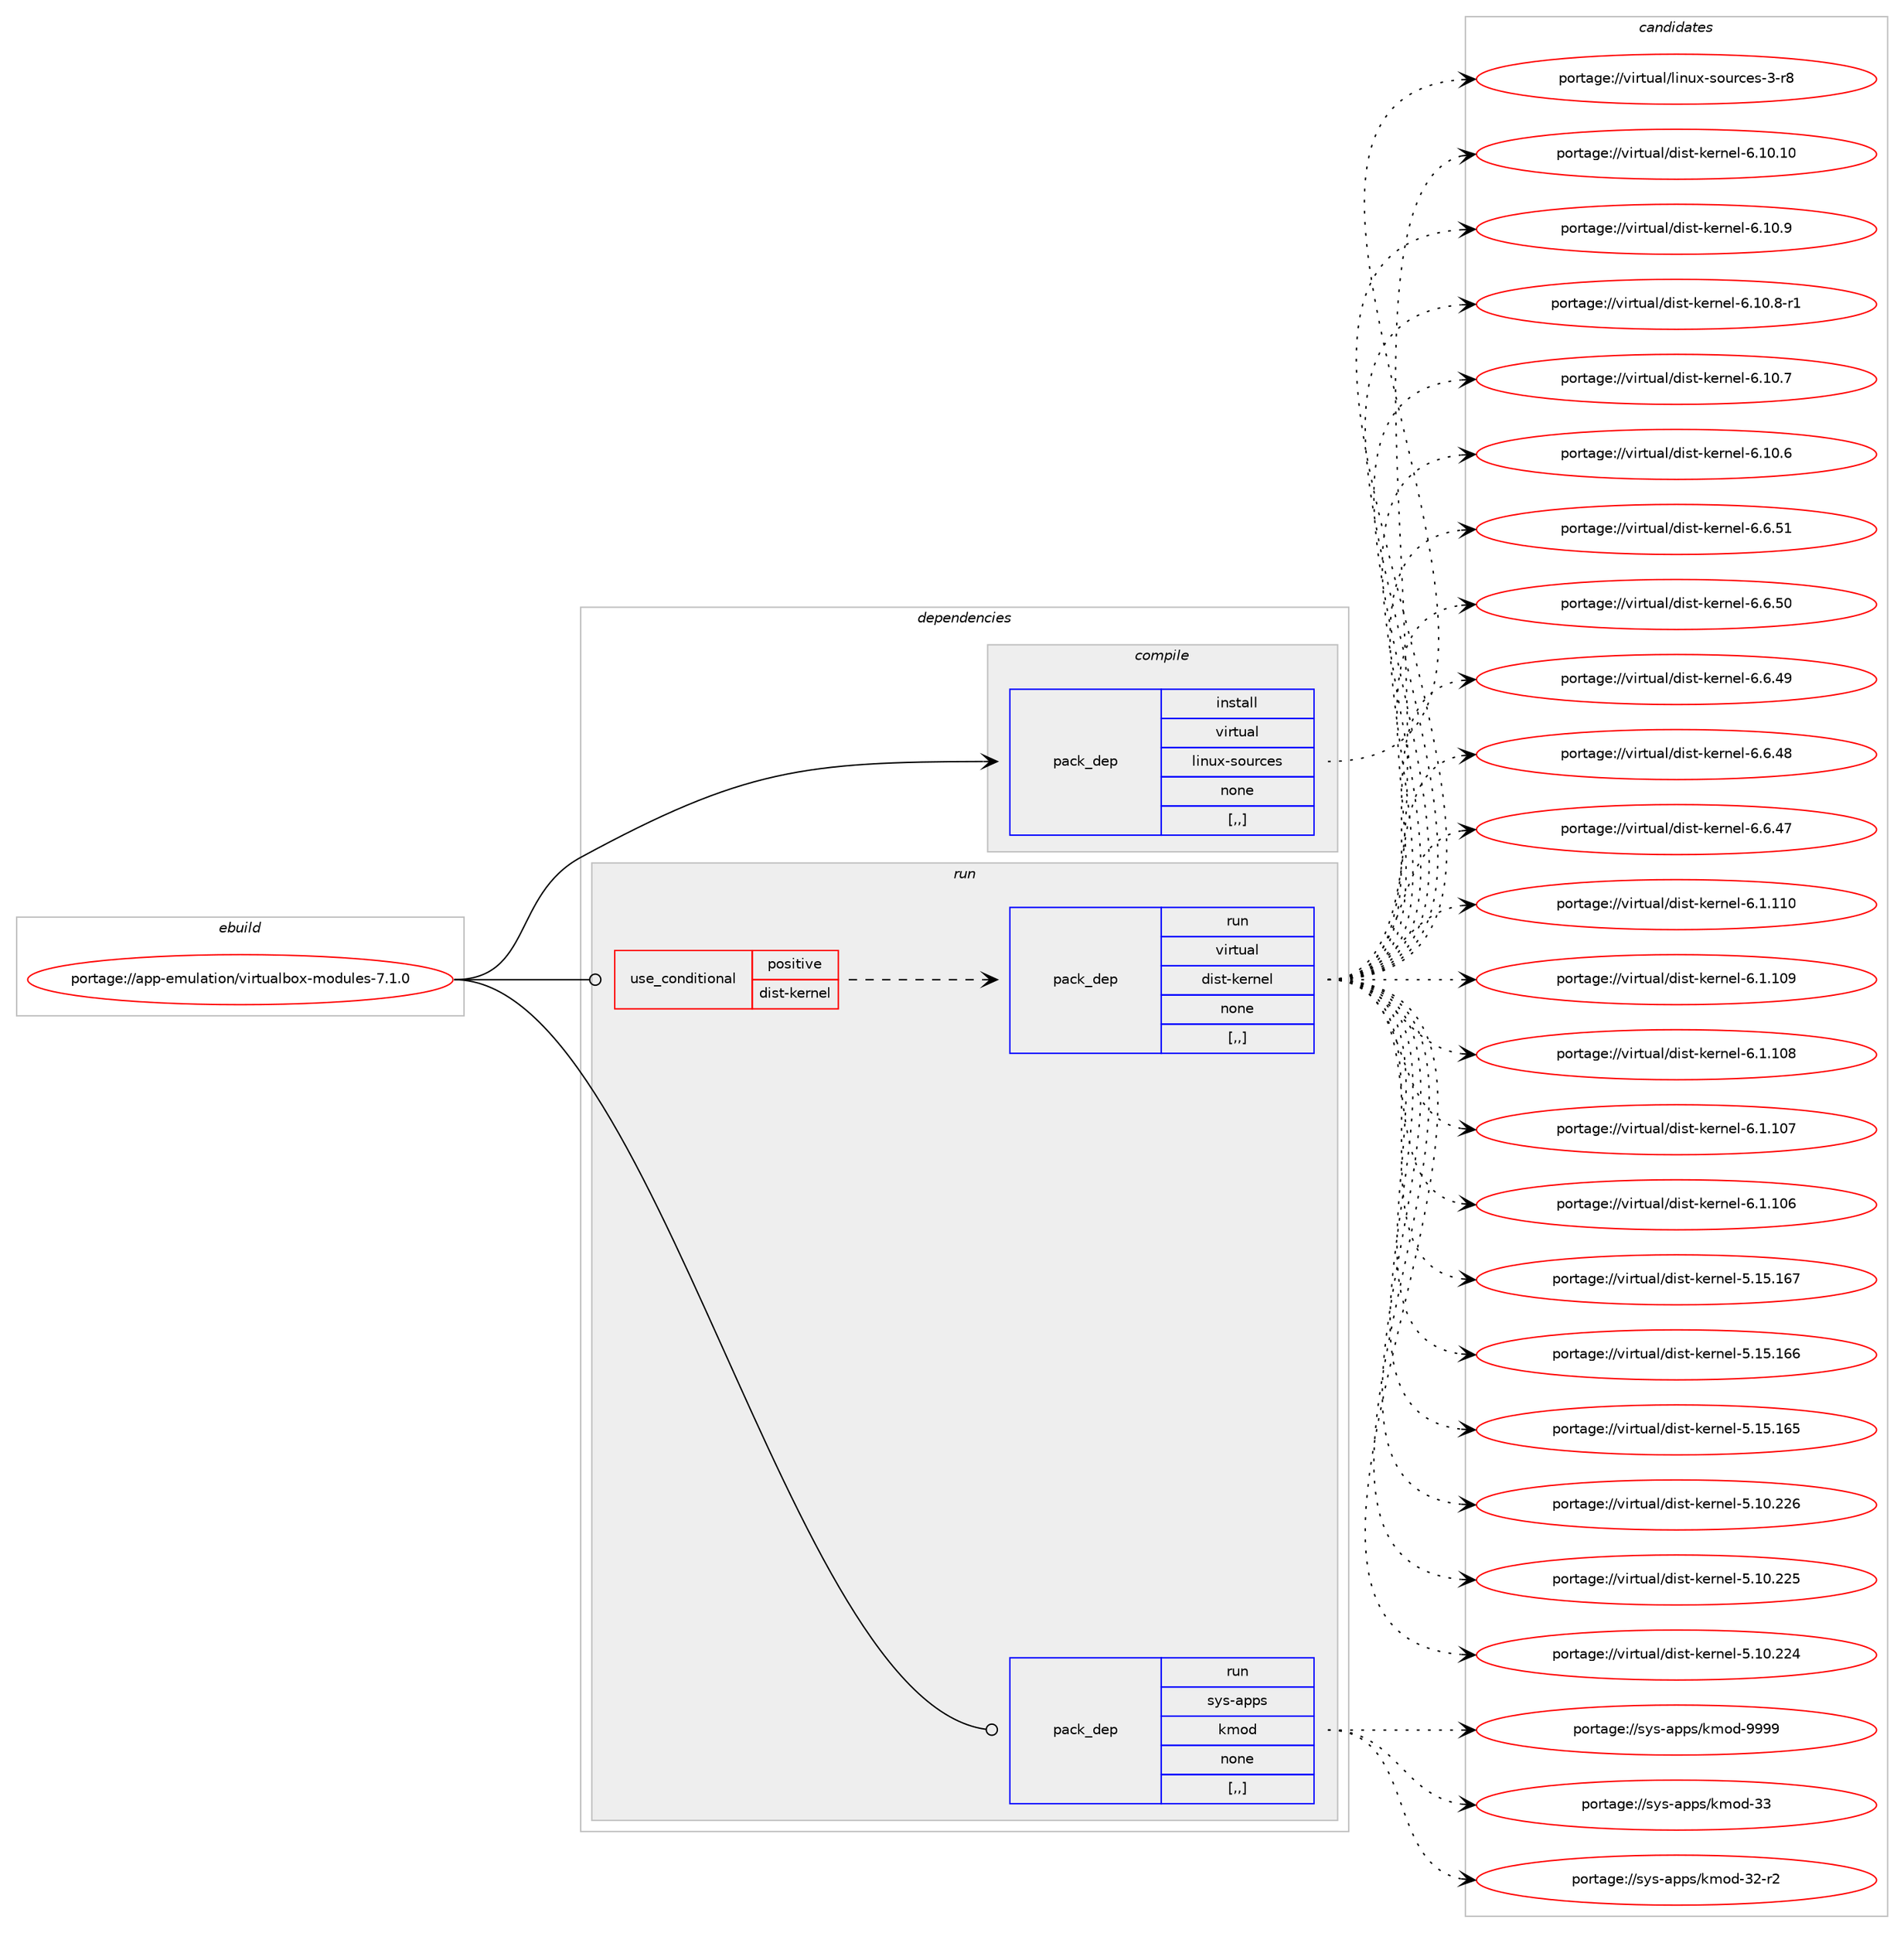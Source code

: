 digraph prolog {

# *************
# Graph options
# *************

newrank=true;
concentrate=true;
compound=true;
graph [rankdir=LR,fontname=Helvetica,fontsize=10,ranksep=1.5];#, ranksep=2.5, nodesep=0.2];
edge  [arrowhead=vee];
node  [fontname=Helvetica,fontsize=10];

# **********
# The ebuild
# **********

subgraph cluster_leftcol {
color=gray;
label=<<i>ebuild</i>>;
id [label="portage://app-emulation/virtualbox-modules-7.1.0", color=red, width=4, href="../app-emulation/virtualbox-modules-7.1.0.svg"];
}

# ****************
# The dependencies
# ****************

subgraph cluster_midcol {
color=gray;
label=<<i>dependencies</i>>;
subgraph cluster_compile {
fillcolor="#eeeeee";
style=filled;
label=<<i>compile</i>>;
subgraph pack383447 {
dependency526646 [label=<<TABLE BORDER="0" CELLBORDER="1" CELLSPACING="0" CELLPADDING="4" WIDTH="220"><TR><TD ROWSPAN="6" CELLPADDING="30">pack_dep</TD></TR><TR><TD WIDTH="110">install</TD></TR><TR><TD>virtual</TD></TR><TR><TD>linux-sources</TD></TR><TR><TD>none</TD></TR><TR><TD>[,,]</TD></TR></TABLE>>, shape=none, color=blue];
}
id:e -> dependency526646:w [weight=20,style="solid",arrowhead="vee"];
}
subgraph cluster_compileandrun {
fillcolor="#eeeeee";
style=filled;
label=<<i>compile and run</i>>;
}
subgraph cluster_run {
fillcolor="#eeeeee";
style=filled;
label=<<i>run</i>>;
subgraph cond139255 {
dependency526647 [label=<<TABLE BORDER="0" CELLBORDER="1" CELLSPACING="0" CELLPADDING="4"><TR><TD ROWSPAN="3" CELLPADDING="10">use_conditional</TD></TR><TR><TD>positive</TD></TR><TR><TD>dist-kernel</TD></TR></TABLE>>, shape=none, color=red];
subgraph pack383448 {
dependency526648 [label=<<TABLE BORDER="0" CELLBORDER="1" CELLSPACING="0" CELLPADDING="4" WIDTH="220"><TR><TD ROWSPAN="6" CELLPADDING="30">pack_dep</TD></TR><TR><TD WIDTH="110">run</TD></TR><TR><TD>virtual</TD></TR><TR><TD>dist-kernel</TD></TR><TR><TD>none</TD></TR><TR><TD>[,,]</TD></TR></TABLE>>, shape=none, color=blue];
}
dependency526647:e -> dependency526648:w [weight=20,style="dashed",arrowhead="vee"];
}
id:e -> dependency526647:w [weight=20,style="solid",arrowhead="odot"];
subgraph pack383449 {
dependency526649 [label=<<TABLE BORDER="0" CELLBORDER="1" CELLSPACING="0" CELLPADDING="4" WIDTH="220"><TR><TD ROWSPAN="6" CELLPADDING="30">pack_dep</TD></TR><TR><TD WIDTH="110">run</TD></TR><TR><TD>sys-apps</TD></TR><TR><TD>kmod</TD></TR><TR><TD>none</TD></TR><TR><TD>[,,]</TD></TR></TABLE>>, shape=none, color=blue];
}
id:e -> dependency526649:w [weight=20,style="solid",arrowhead="odot"];
}
}

# **************
# The candidates
# **************

subgraph cluster_choices {
rank=same;
color=gray;
label=<<i>candidates</i>>;

subgraph choice383447 {
color=black;
nodesep=1;
choice1181051141161179710847108105110117120451151111171149910111545514511456 [label="portage://virtual/linux-sources-3-r8", color=red, width=4,href="../virtual/linux-sources-3-r8.svg"];
dependency526646:e -> choice1181051141161179710847108105110117120451151111171149910111545514511456:w [style=dotted,weight="100"];
}
subgraph choice383448 {
color=black;
nodesep=1;
choice1181051141161179710847100105115116451071011141101011084554464948464948 [label="portage://virtual/dist-kernel-6.10.10", color=red, width=4,href="../virtual/dist-kernel-6.10.10.svg"];
choice11810511411611797108471001051151164510710111411010110845544649484657 [label="portage://virtual/dist-kernel-6.10.9", color=red, width=4,href="../virtual/dist-kernel-6.10.9.svg"];
choice118105114116117971084710010511511645107101114110101108455446494846564511449 [label="portage://virtual/dist-kernel-6.10.8-r1", color=red, width=4,href="../virtual/dist-kernel-6.10.8-r1.svg"];
choice11810511411611797108471001051151164510710111411010110845544649484655 [label="portage://virtual/dist-kernel-6.10.7", color=red, width=4,href="../virtual/dist-kernel-6.10.7.svg"];
choice11810511411611797108471001051151164510710111411010110845544649484654 [label="portage://virtual/dist-kernel-6.10.6", color=red, width=4,href="../virtual/dist-kernel-6.10.6.svg"];
choice11810511411611797108471001051151164510710111411010110845544654465349 [label="portage://virtual/dist-kernel-6.6.51", color=red, width=4,href="../virtual/dist-kernel-6.6.51.svg"];
choice11810511411611797108471001051151164510710111411010110845544654465348 [label="portage://virtual/dist-kernel-6.6.50", color=red, width=4,href="../virtual/dist-kernel-6.6.50.svg"];
choice11810511411611797108471001051151164510710111411010110845544654465257 [label="portage://virtual/dist-kernel-6.6.49", color=red, width=4,href="../virtual/dist-kernel-6.6.49.svg"];
choice11810511411611797108471001051151164510710111411010110845544654465256 [label="portage://virtual/dist-kernel-6.6.48", color=red, width=4,href="../virtual/dist-kernel-6.6.48.svg"];
choice11810511411611797108471001051151164510710111411010110845544654465255 [label="portage://virtual/dist-kernel-6.6.47", color=red, width=4,href="../virtual/dist-kernel-6.6.47.svg"];
choice1181051141161179710847100105115116451071011141101011084554464946494948 [label="portage://virtual/dist-kernel-6.1.110", color=red, width=4,href="../virtual/dist-kernel-6.1.110.svg"];
choice1181051141161179710847100105115116451071011141101011084554464946494857 [label="portage://virtual/dist-kernel-6.1.109", color=red, width=4,href="../virtual/dist-kernel-6.1.109.svg"];
choice1181051141161179710847100105115116451071011141101011084554464946494856 [label="portage://virtual/dist-kernel-6.1.108", color=red, width=4,href="../virtual/dist-kernel-6.1.108.svg"];
choice1181051141161179710847100105115116451071011141101011084554464946494855 [label="portage://virtual/dist-kernel-6.1.107", color=red, width=4,href="../virtual/dist-kernel-6.1.107.svg"];
choice1181051141161179710847100105115116451071011141101011084554464946494854 [label="portage://virtual/dist-kernel-6.1.106", color=red, width=4,href="../virtual/dist-kernel-6.1.106.svg"];
choice118105114116117971084710010511511645107101114110101108455346495346495455 [label="portage://virtual/dist-kernel-5.15.167", color=red, width=4,href="../virtual/dist-kernel-5.15.167.svg"];
choice118105114116117971084710010511511645107101114110101108455346495346495454 [label="portage://virtual/dist-kernel-5.15.166", color=red, width=4,href="../virtual/dist-kernel-5.15.166.svg"];
choice118105114116117971084710010511511645107101114110101108455346495346495453 [label="portage://virtual/dist-kernel-5.15.165", color=red, width=4,href="../virtual/dist-kernel-5.15.165.svg"];
choice118105114116117971084710010511511645107101114110101108455346494846505054 [label="portage://virtual/dist-kernel-5.10.226", color=red, width=4,href="../virtual/dist-kernel-5.10.226.svg"];
choice118105114116117971084710010511511645107101114110101108455346494846505053 [label="portage://virtual/dist-kernel-5.10.225", color=red, width=4,href="../virtual/dist-kernel-5.10.225.svg"];
choice118105114116117971084710010511511645107101114110101108455346494846505052 [label="portage://virtual/dist-kernel-5.10.224", color=red, width=4,href="../virtual/dist-kernel-5.10.224.svg"];
dependency526648:e -> choice1181051141161179710847100105115116451071011141101011084554464948464948:w [style=dotted,weight="100"];
dependency526648:e -> choice11810511411611797108471001051151164510710111411010110845544649484657:w [style=dotted,weight="100"];
dependency526648:e -> choice118105114116117971084710010511511645107101114110101108455446494846564511449:w [style=dotted,weight="100"];
dependency526648:e -> choice11810511411611797108471001051151164510710111411010110845544649484655:w [style=dotted,weight="100"];
dependency526648:e -> choice11810511411611797108471001051151164510710111411010110845544649484654:w [style=dotted,weight="100"];
dependency526648:e -> choice11810511411611797108471001051151164510710111411010110845544654465349:w [style=dotted,weight="100"];
dependency526648:e -> choice11810511411611797108471001051151164510710111411010110845544654465348:w [style=dotted,weight="100"];
dependency526648:e -> choice11810511411611797108471001051151164510710111411010110845544654465257:w [style=dotted,weight="100"];
dependency526648:e -> choice11810511411611797108471001051151164510710111411010110845544654465256:w [style=dotted,weight="100"];
dependency526648:e -> choice11810511411611797108471001051151164510710111411010110845544654465255:w [style=dotted,weight="100"];
dependency526648:e -> choice1181051141161179710847100105115116451071011141101011084554464946494948:w [style=dotted,weight="100"];
dependency526648:e -> choice1181051141161179710847100105115116451071011141101011084554464946494857:w [style=dotted,weight="100"];
dependency526648:e -> choice1181051141161179710847100105115116451071011141101011084554464946494856:w [style=dotted,weight="100"];
dependency526648:e -> choice1181051141161179710847100105115116451071011141101011084554464946494855:w [style=dotted,weight="100"];
dependency526648:e -> choice1181051141161179710847100105115116451071011141101011084554464946494854:w [style=dotted,weight="100"];
dependency526648:e -> choice118105114116117971084710010511511645107101114110101108455346495346495455:w [style=dotted,weight="100"];
dependency526648:e -> choice118105114116117971084710010511511645107101114110101108455346495346495454:w [style=dotted,weight="100"];
dependency526648:e -> choice118105114116117971084710010511511645107101114110101108455346495346495453:w [style=dotted,weight="100"];
dependency526648:e -> choice118105114116117971084710010511511645107101114110101108455346494846505054:w [style=dotted,weight="100"];
dependency526648:e -> choice118105114116117971084710010511511645107101114110101108455346494846505053:w [style=dotted,weight="100"];
dependency526648:e -> choice118105114116117971084710010511511645107101114110101108455346494846505052:w [style=dotted,weight="100"];
}
subgraph choice383449 {
color=black;
nodesep=1;
choice1151211154597112112115471071091111004557575757 [label="portage://sys-apps/kmod-9999", color=red, width=4,href="../sys-apps/kmod-9999.svg"];
choice115121115459711211211547107109111100455151 [label="portage://sys-apps/kmod-33", color=red, width=4,href="../sys-apps/kmod-33.svg"];
choice1151211154597112112115471071091111004551504511450 [label="portage://sys-apps/kmod-32-r2", color=red, width=4,href="../sys-apps/kmod-32-r2.svg"];
dependency526649:e -> choice1151211154597112112115471071091111004557575757:w [style=dotted,weight="100"];
dependency526649:e -> choice115121115459711211211547107109111100455151:w [style=dotted,weight="100"];
dependency526649:e -> choice1151211154597112112115471071091111004551504511450:w [style=dotted,weight="100"];
}
}

}
